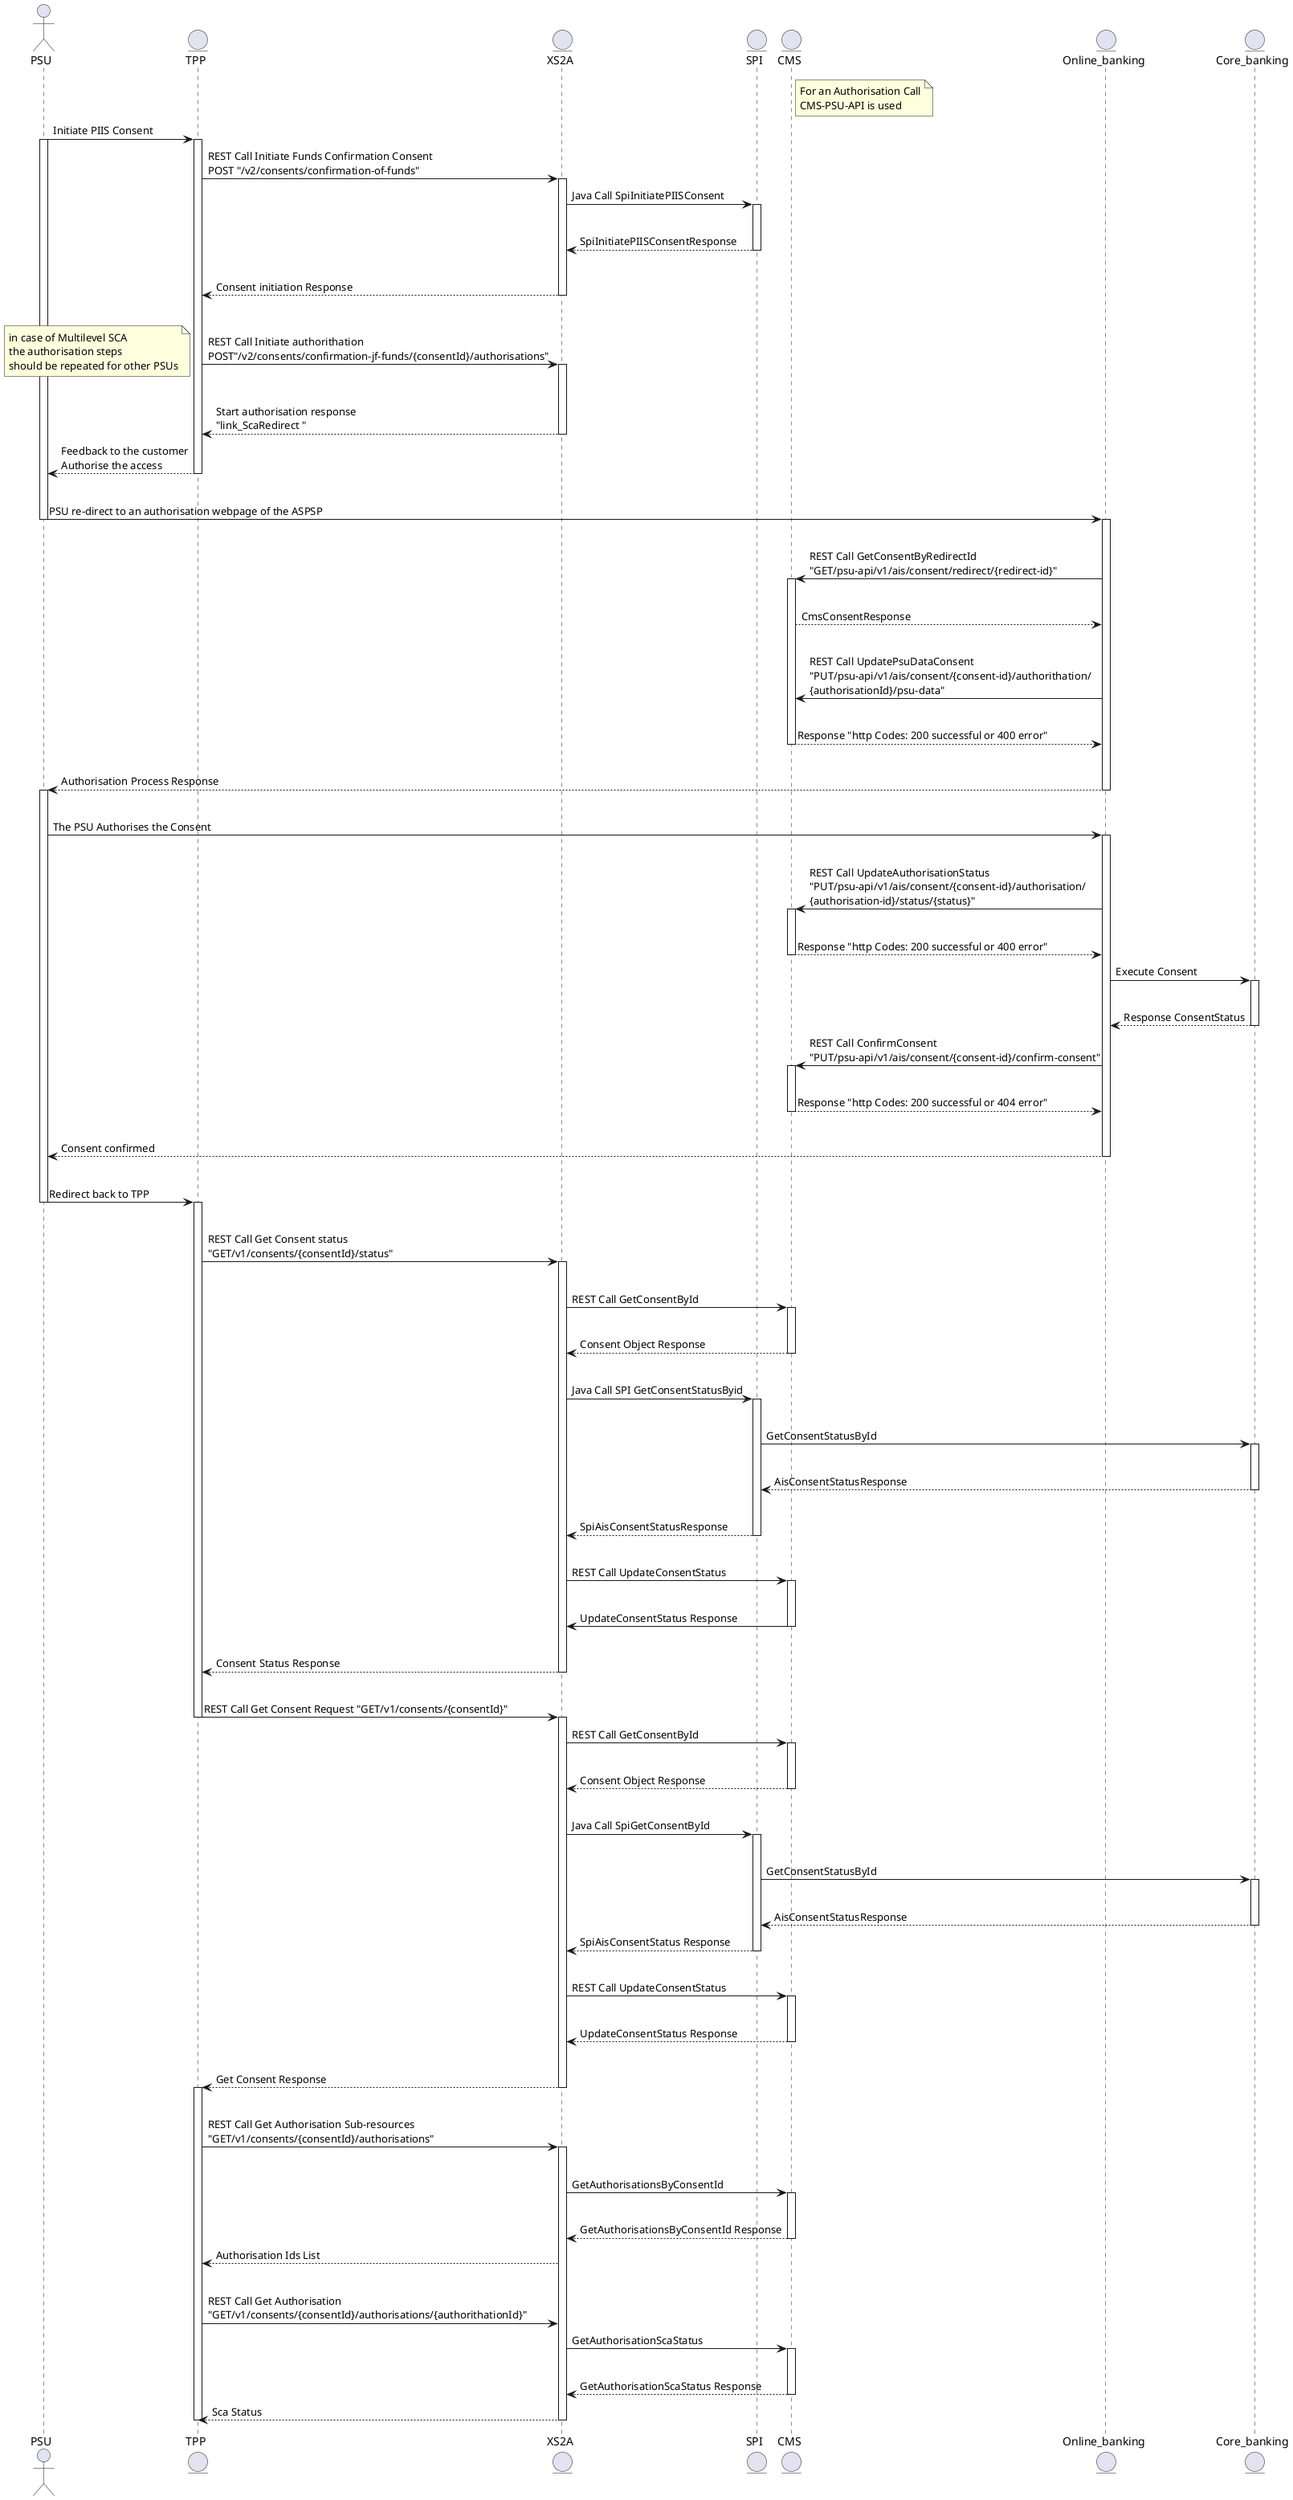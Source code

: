 @startuml
@startuml
actor PSU
entity TPP
entity XS2A
entity SPI
entity SPI
entity CMS
entity Online_banking
entity Core_banking
note right of CMS
For an Authorisation Call
CMS-PSU-API is used
end note
PSU->TPP: Initiate PIIS Consent
activate TPP
activate PSU
TPP -> XS2A: REST Call Initiate Funds Confirmation Consent\nPOST "/v2/consents/confirmation-of-funds"
activate XS2A
XS2A->SPI: Java Call SpiInitiatePIISConsent
activate SPI
|||
SPI-->XS2A: SpiInitiatePIISConsentResponse
deactivate SPI
|||
XS2A-->TPP: Consent initiation Response
deactivate XS2A
|||
TPP->XS2A: REST Call Initiate authorithation \nPOST"/v2/consents/confirmation-jf-funds/{consentId}/authorisations"
activate XS2A
note left
         in case of Multilevel SCA
         the authorisation steps
         should be repeated for other PSUs
end note
|||
XS2A-->TPP: Start authorisation response\n"link_ScaRedirect "
deactivate XS2A
TPP-->PSU: Feedback to the customer\nAuthorise the access
deactivate TPP
|||
PSU->Online_banking: PSU re-direct to an authorisation webpage of the ASPSP
deactivate PSU
activate Online_banking
|||
Online_banking->CMS: REST Call GetConsentByRedirectId\n"GET/psu-api/v1/ais/consent/redirect/{redirect-id}"
activate CMS
|||
CMS-->Online_banking: CmsConsentResponse
|||
Online_banking->CMS: REST Call UpdatePsuDataConsent\n"PUT/psu-api/v1/ais/consent/{consent-id}/authorithation/\n{authorisationId}/psu-data"
|||
CMS-->Online_banking: Response "http Codes: 200 successful or 400 error"
deactivate CMS
|||
Online_banking-->PSU: Authorisation Process Response
deactivate Online_banking
activate PSU
|||
PSU->Online_banking: The PSU Authorises the Consent
activate Online_banking
|||
Online_banking->CMS: REST Call UpdateAuthorisationStatus\n"PUT/psu-api/v1/ais/consent/{consent-id}/authorisation/\n{authorisation-id}/status/{status}"
activate CMS
|||
CMS-->Online_banking: Response "http Codes: 200 successful or 400 error"
deactivate CMS
Online_banking->Core_banking: Execute Consent
activate Core_banking
|||
Core_banking-->Online_banking: Response ConsentStatus
deactivate Core_banking
Online_banking->CMS: REST Call ConfirmConsent\n"PUT/psu-api/v1/ais/consent/{consent-id}/confirm-consent"
activate CMS
|||
CMS-->Online_banking: Response "http Codes: 200 successful or 404 error"
deactivate CMS
|||
Online_banking-->PSU: Consent confirmed
deactivate Online_banking
|||
PSU->TPP: Redirect back to TPP
deactivate PSU
activate TPP
|||
TPP->XS2A: REST Call Get Consent status\n"GET/v1/consents/{consentId}/status"
activate XS2A
|||
XS2A->CMS: REST Call GetConsentById
activate CMS
|||
CMS-->XS2A: Consent Object Response
deactivate CMS
|||
XS2A->SPI: Java Call SPI GetConsentStatusByid
activate SPI
|||
SPI->Core_banking: GetConsentStatusById
activate Core_banking
|||
Core_banking-->SPI: AisConsentStatusResponse
deactivate Core_banking
|||
SPI-->XS2A: SpiAisConsentStatusResponse
deactivate SPI
|||
XS2A->CMS: REST Call UpdateConsentStatus
activate CMS
|||
CMS->XS2A: UpdateConsentStatus Response
deactivate CMS
|||
XS2A-->TPP: Consent Status Response
deactivate XS2A
|||
TPP->XS2A: REST Call Get Consent Request "GET/v1/consents/{consentId}"
deactivate TPP
activate XS2A
XS2A->CMS: REST Call GetConsentById
activate CMS
|||
CMS-->XS2A: Consent Object Response
deactivate CMS
|||
XS2A->SPI: Java Call SpiGetConsentById
activate SPI
|||
SPI->Core_banking: GetConsentStatusById
activate Core_banking
|||
Core_banking-->SPI: AisConsentStatusResponse
deactivate Core_banking
SPI-->XS2A: SpiAisConsentStatus Response
deactivate SPI
|||
XS2A->CMS: REST Call UpdateConsentStatus
activate CMS
|||
CMS-->XS2A: UpdateConsentStatus Response
deactivate CMS
|||
XS2A-->TPP: Get Consent Response
deactivate XS2A
activate TPP
|||
TPP->XS2A: REST Call Get Authorisation Sub-resources\n"GET/v1/consents/{consentId}/authorisations"
activate XS2A
|||
XS2A->CMS: GetAuthorisationsByConsentId
activate CMS
|||
CMS-->XS2A: GetAuthorisationsByConsentId Response
deactivate CMS
XS2A-->TPP: Authorisation Ids List
|||
TPP->XS2A: REST Call Get Authorisation\n"GET/v1/consents/{consentId}/authorisations/{authorithationId}"
XS2A->CMS: GetAuthorisationScaStatus
activate CMS
|||
CMS-->XS2A: GetAuthorisationScaStatus Response
deactivate CMS
XS2A-->TPP: Sca Status
deactivate XS2A
deactivate TPP
@enduml


@enduml
